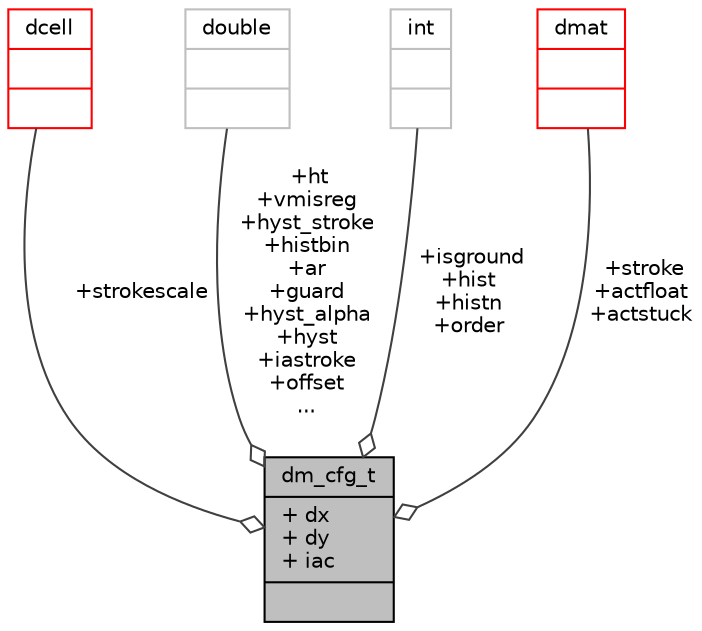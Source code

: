 digraph "dm_cfg_t"
{
 // INTERACTIVE_SVG=YES
  bgcolor="transparent";
  edge [fontname="Helvetica",fontsize="10",labelfontname="Helvetica",labelfontsize="10"];
  node [fontname="Helvetica",fontsize="10",shape=record];
  Node60 [label="{dm_cfg_t\n|+ dx\l+ dy\l+ iac\l|}",height=0.2,width=0.4,color="black", fillcolor="grey75", style="filled", fontcolor="black"];
  Node61 -> Node60 [color="grey25",fontsize="10",style="solid",label=" +strokescale" ,arrowhead="odiamond",fontname="Helvetica"];
  Node61 [label="{dcell\n||}",height=0.2,width=0.4,color="red",URL="$type_8h.html#structdcell"];
  Node63 -> Node60 [color="grey25",fontsize="10",style="solid",label=" +ht\n+vmisreg\n+hyst_stroke\n+histbin\n+ar\n+guard\n+hyst_alpha\n+hyst\n+iastroke\n+offset\n..." ,arrowhead="odiamond",fontname="Helvetica"];
  Node63 [label="{double\n||}",height=0.2,width=0.4,color="grey75"];
  Node64 -> Node60 [color="grey25",fontsize="10",style="solid",label=" +isground\n+hist\n+histn\n+order" ,arrowhead="odiamond",fontname="Helvetica"];
  Node64 [label="{int\n||}",height=0.2,width=0.4,color="grey75"];
  Node65 -> Node60 [color="grey25",fontsize="10",style="solid",label=" +stroke\n+actfloat\n+actstuck" ,arrowhead="odiamond",fontname="Helvetica"];
  Node65 [label="{dmat\n||}",height=0.2,width=0.4,color="red",URL="$type_8h.html#structdmat"];
}
